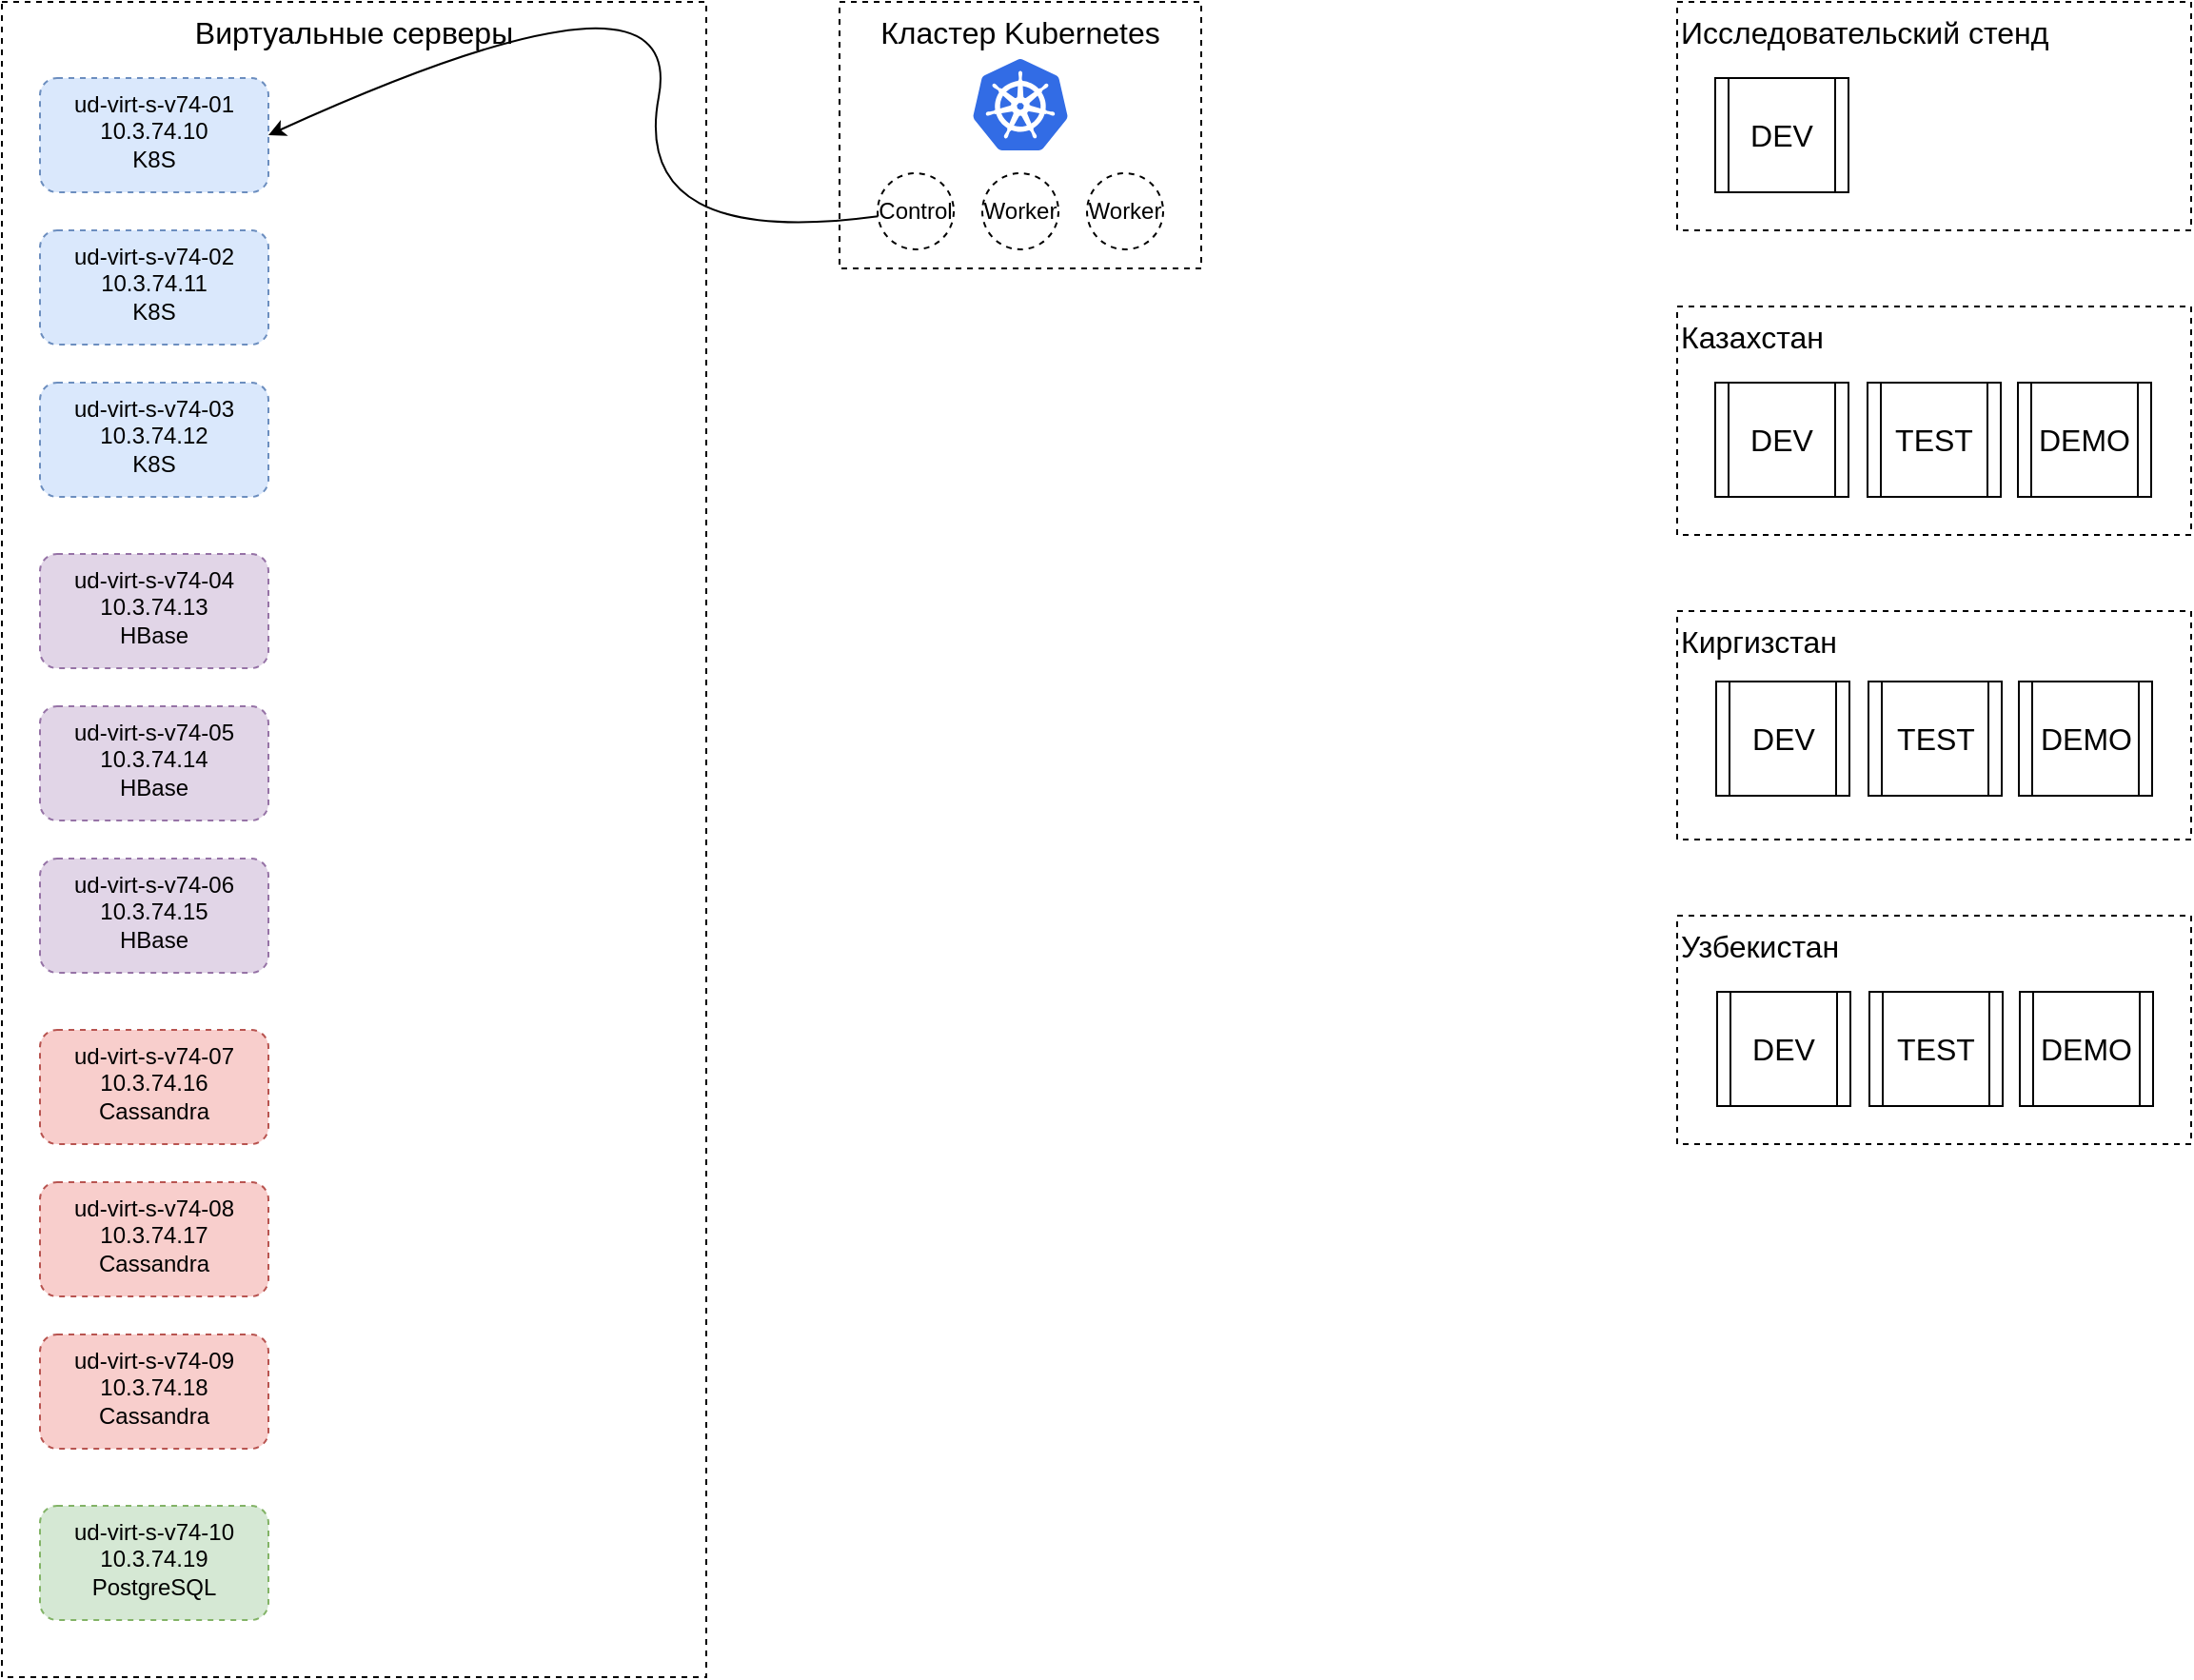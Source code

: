 <mxfile version="12.9.9" type="github">
  <diagram id="Ht1M8jgEwFfnCIfOTk4-" name="Page-1">
    <mxGraphModel dx="1297" dy="1624" grid="1" gridSize="10" guides="1" tooltips="1" connect="1" arrows="1" fold="1" page="1" pageScale="1" pageWidth="1169" pageHeight="827" math="0" shadow="0">
      <root>
        <mxCell id="0" />
        <mxCell id="1" parent="0" />
        <mxCell id="QKLWtCtMvJlHInnlzFwb-16" value="Виртуальные серверы" style="rounded=0;whiteSpace=wrap;html=1;dashed=1;align=center;verticalAlign=top;fontSize=16;" vertex="1" parent="1">
          <mxGeometry x="40" y="-800" width="370" height="880" as="geometry" />
        </mxCell>
        <mxCell id="QKLWtCtMvJlHInnlzFwb-18" value="ud-virt-s-v74-01&lt;br&gt;10.3.74.10&lt;br&gt;K8S" style="rounded=1;whiteSpace=wrap;html=1;dashed=1;align=center;verticalAlign=top;fillColor=#dae8fc;strokeColor=#6c8ebf;" vertex="1" parent="1">
          <mxGeometry x="60" y="-760" width="120" height="60" as="geometry" />
        </mxCell>
        <mxCell id="QKLWtCtMvJlHInnlzFwb-19" value="ud-virt-s-v74-02&lt;br&gt;10.3.74.11&lt;br&gt;K8S" style="rounded=1;whiteSpace=wrap;html=1;dashed=1;align=center;verticalAlign=top;fillColor=#dae8fc;strokeColor=#6c8ebf;" vertex="1" parent="1">
          <mxGeometry x="60" y="-680" width="120" height="60" as="geometry" />
        </mxCell>
        <mxCell id="QKLWtCtMvJlHInnlzFwb-20" value="ud-virt-s-v74-03&lt;br&gt;10.3.74.12&lt;br&gt;K8S" style="rounded=1;whiteSpace=wrap;html=1;dashed=1;align=center;verticalAlign=top;fillColor=#dae8fc;strokeColor=#6c8ebf;" vertex="1" parent="1">
          <mxGeometry x="60" y="-600" width="120" height="60" as="geometry" />
        </mxCell>
        <mxCell id="QKLWtCtMvJlHInnlzFwb-21" value="ud-virt-s-v74-07&lt;br&gt;10.3.74.16&lt;br&gt;Cassandra" style="rounded=1;whiteSpace=wrap;html=1;dashed=1;align=center;verticalAlign=top;fillColor=#f8cecc;strokeColor=#b85450;" vertex="1" parent="1">
          <mxGeometry x="60" y="-260" width="120" height="60" as="geometry" />
        </mxCell>
        <mxCell id="QKLWtCtMvJlHInnlzFwb-22" value="ud-virt-s-v74-08&lt;br&gt;10.3.74.17&lt;br&gt;Cassandra" style="rounded=1;whiteSpace=wrap;html=1;dashed=1;align=center;verticalAlign=top;fillColor=#f8cecc;strokeColor=#b85450;" vertex="1" parent="1">
          <mxGeometry x="60" y="-180" width="120" height="60" as="geometry" />
        </mxCell>
        <mxCell id="QKLWtCtMvJlHInnlzFwb-23" value="ud-virt-s-v74-09&lt;br&gt;10.3.74.18&lt;br&gt;Cassandra" style="rounded=1;whiteSpace=wrap;html=1;dashed=1;align=center;verticalAlign=top;fillColor=#f8cecc;strokeColor=#b85450;" vertex="1" parent="1">
          <mxGeometry x="60" y="-100" width="120" height="60" as="geometry" />
        </mxCell>
        <mxCell id="QKLWtCtMvJlHInnlzFwb-24" value="ud-virt-s-v74-04&lt;br&gt;10.3.74.13&lt;br&gt;HBase" style="rounded=1;whiteSpace=wrap;html=1;dashed=1;align=center;verticalAlign=top;fillColor=#e1d5e7;strokeColor=#9673a6;" vertex="1" parent="1">
          <mxGeometry x="60" y="-510" width="120" height="60" as="geometry" />
        </mxCell>
        <mxCell id="QKLWtCtMvJlHInnlzFwb-25" value="ud-virt-s-v74-05&lt;br&gt;10.3.74.14&lt;br&gt;HBase" style="rounded=1;whiteSpace=wrap;html=1;dashed=1;align=center;verticalAlign=top;fillColor=#e1d5e7;strokeColor=#9673a6;" vertex="1" parent="1">
          <mxGeometry x="60" y="-430" width="120" height="60" as="geometry" />
        </mxCell>
        <mxCell id="QKLWtCtMvJlHInnlzFwb-26" value="ud-virt-s-v74-06&lt;br&gt;10.3.74.15&lt;br&gt;HBase" style="rounded=1;whiteSpace=wrap;html=1;dashed=1;align=center;verticalAlign=top;fillColor=#e1d5e7;strokeColor=#9673a6;" vertex="1" parent="1">
          <mxGeometry x="60" y="-350" width="120" height="60" as="geometry" />
        </mxCell>
        <mxCell id="QKLWtCtMvJlHInnlzFwb-27" value="ud-virt-s-v74-10&lt;br&gt;10.3.74.19&lt;br&gt;PostgreSQL" style="rounded=1;whiteSpace=wrap;html=1;dashed=1;align=center;verticalAlign=top;fillColor=#d5e8d4;strokeColor=#82b366;" vertex="1" parent="1">
          <mxGeometry x="60" y="-10" width="120" height="60" as="geometry" />
        </mxCell>
        <mxCell id="QKLWtCtMvJlHInnlzFwb-28" value="Исследовательский стенд" style="rounded=0;whiteSpace=wrap;html=1;dashed=1;align=left;verticalAlign=top;fontSize=16;" vertex="1" parent="1">
          <mxGeometry x="920" y="-800" width="270" height="120" as="geometry" />
        </mxCell>
        <mxCell id="QKLWtCtMvJlHInnlzFwb-29" value="Казахстан" style="rounded=0;whiteSpace=wrap;html=1;dashed=1;align=left;verticalAlign=top;fontSize=16;" vertex="1" parent="1">
          <mxGeometry x="920" y="-640" width="270" height="120" as="geometry" />
        </mxCell>
        <mxCell id="QKLWtCtMvJlHInnlzFwb-30" value="Киргизстан" style="rounded=0;whiteSpace=wrap;html=1;dashed=1;align=left;verticalAlign=top;fontSize=16;" vertex="1" parent="1">
          <mxGeometry x="920" y="-480" width="270" height="120" as="geometry" />
        </mxCell>
        <mxCell id="QKLWtCtMvJlHInnlzFwb-31" value="Узбекистан" style="rounded=0;whiteSpace=wrap;html=1;dashed=1;align=left;verticalAlign=top;fontSize=16;" vertex="1" parent="1">
          <mxGeometry x="920" y="-320" width="270" height="120" as="geometry" />
        </mxCell>
        <mxCell id="QKLWtCtMvJlHInnlzFwb-35" value="DEV" style="shape=process;whiteSpace=wrap;html=1;backgroundOutline=1;fontSize=16;align=center;" vertex="1" parent="1">
          <mxGeometry x="940" y="-600" width="70" height="60" as="geometry" />
        </mxCell>
        <mxCell id="QKLWtCtMvJlHInnlzFwb-37" value="TEST" style="shape=process;whiteSpace=wrap;html=1;backgroundOutline=1;fontSize=16;align=center;" vertex="1" parent="1">
          <mxGeometry x="1020" y="-600" width="70" height="60" as="geometry" />
        </mxCell>
        <mxCell id="QKLWtCtMvJlHInnlzFwb-38" value="DEMO" style="shape=process;whiteSpace=wrap;html=1;backgroundOutline=1;fontSize=16;align=center;" vertex="1" parent="1">
          <mxGeometry x="1099" y="-600" width="70" height="60" as="geometry" />
        </mxCell>
        <mxCell id="QKLWtCtMvJlHInnlzFwb-39" value="DEV" style="shape=process;whiteSpace=wrap;html=1;backgroundOutline=1;fontSize=16;align=center;" vertex="1" parent="1">
          <mxGeometry x="940" y="-760" width="70" height="60" as="geometry" />
        </mxCell>
        <mxCell id="QKLWtCtMvJlHInnlzFwb-40" value="DEV" style="shape=process;whiteSpace=wrap;html=1;backgroundOutline=1;fontSize=16;align=center;" vertex="1" parent="1">
          <mxGeometry x="940.5" y="-443" width="70" height="60" as="geometry" />
        </mxCell>
        <mxCell id="QKLWtCtMvJlHInnlzFwb-41" value="TEST" style="shape=process;whiteSpace=wrap;html=1;backgroundOutline=1;fontSize=16;align=center;" vertex="1" parent="1">
          <mxGeometry x="1020.5" y="-443" width="70" height="60" as="geometry" />
        </mxCell>
        <mxCell id="QKLWtCtMvJlHInnlzFwb-42" value="DEMO" style="shape=process;whiteSpace=wrap;html=1;backgroundOutline=1;fontSize=16;align=center;" vertex="1" parent="1">
          <mxGeometry x="1099.5" y="-443" width="70" height="60" as="geometry" />
        </mxCell>
        <mxCell id="QKLWtCtMvJlHInnlzFwb-43" value="DEV" style="shape=process;whiteSpace=wrap;html=1;backgroundOutline=1;fontSize=16;align=center;" vertex="1" parent="1">
          <mxGeometry x="941" y="-280" width="70" height="60" as="geometry" />
        </mxCell>
        <mxCell id="QKLWtCtMvJlHInnlzFwb-44" value="TEST" style="shape=process;whiteSpace=wrap;html=1;backgroundOutline=1;fontSize=16;align=center;" vertex="1" parent="1">
          <mxGeometry x="1021" y="-280" width="70" height="60" as="geometry" />
        </mxCell>
        <mxCell id="QKLWtCtMvJlHInnlzFwb-45" value="DEMO" style="shape=process;whiteSpace=wrap;html=1;backgroundOutline=1;fontSize=16;align=center;" vertex="1" parent="1">
          <mxGeometry x="1100" y="-280" width="70" height="60" as="geometry" />
        </mxCell>
        <mxCell id="QKLWtCtMvJlHInnlzFwb-49" value="Кластер Kubernetes" style="rounded=0;whiteSpace=wrap;html=1;fontSize=16;align=center;dashed=1;verticalAlign=top;" vertex="1" parent="1">
          <mxGeometry x="480" y="-800" width="190" height="140" as="geometry" />
        </mxCell>
        <mxCell id="QKLWtCtMvJlHInnlzFwb-50" value="" style="aspect=fixed;html=1;points=[];align=center;image;fontSize=12;image=img/lib/mscae/Kubernetes.svg;dashed=1;" vertex="1" parent="1">
          <mxGeometry x="550" y="-770" width="50" height="48" as="geometry" />
        </mxCell>
        <mxCell id="QKLWtCtMvJlHInnlzFwb-54" value="Control" style="ellipse;whiteSpace=wrap;html=1;aspect=fixed;dashed=1;fontSize=12;align=center;" vertex="1" parent="1">
          <mxGeometry x="500" y="-710" width="40" height="40" as="geometry" />
        </mxCell>
        <mxCell id="QKLWtCtMvJlHInnlzFwb-56" value="Worker" style="ellipse;whiteSpace=wrap;html=1;aspect=fixed;dashed=1;fontSize=12;align=center;" vertex="1" parent="1">
          <mxGeometry x="555" y="-710" width="40" height="40" as="geometry" />
        </mxCell>
        <mxCell id="QKLWtCtMvJlHInnlzFwb-57" value="Worker" style="ellipse;whiteSpace=wrap;html=1;aspect=fixed;dashed=1;fontSize=12;align=center;" vertex="1" parent="1">
          <mxGeometry x="610" y="-710" width="40" height="40" as="geometry" />
        </mxCell>
        <mxCell id="QKLWtCtMvJlHInnlzFwb-58" value="" style="curved=1;endArrow=classic;html=1;fontSize=12;entryX=1;entryY=0.5;entryDx=0;entryDy=0;" edge="1" parent="1" source="QKLWtCtMvJlHInnlzFwb-54" target="QKLWtCtMvJlHInnlzFwb-18">
          <mxGeometry width="50" height="50" relative="1" as="geometry">
            <mxPoint x="530" y="-640" as="sourcePoint" />
            <mxPoint x="570" y="-610" as="targetPoint" />
            <Array as="points">
              <mxPoint x="370" y="-670" />
              <mxPoint x="400" y="-830" />
            </Array>
          </mxGeometry>
        </mxCell>
      </root>
    </mxGraphModel>
  </diagram>
</mxfile>

